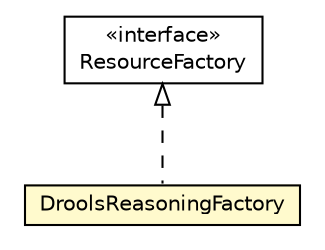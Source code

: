 #!/usr/local/bin/dot
#
# Class diagram 
# Generated by UMLGraph version R5_6-24-gf6e263 (http://www.umlgraph.org/)
#

digraph G {
	edge [fontname="Helvetica",fontsize=10,labelfontname="Helvetica",labelfontsize=10];
	node [fontname="Helvetica",fontsize=10,shape=plaintext];
	nodesep=0.25;
	ranksep=0.5;
	// org.universAAL.middleware.rdf.ResourceFactory
	c3751254 [label=<<table title="org.universAAL.middleware.rdf.ResourceFactory" border="0" cellborder="1" cellspacing="0" cellpadding="2" port="p" href="../middleware/rdf/ResourceFactory.html">
		<tr><td><table border="0" cellspacing="0" cellpadding="1">
<tr><td align="center" balign="center"> &#171;interface&#187; </td></tr>
<tr><td align="center" balign="center"> ResourceFactory </td></tr>
		</table></td></tr>
		</table>>, URL="../middleware/rdf/ResourceFactory.html", fontname="Helvetica", fontcolor="black", fontsize=10.0];
	// org.universAAL.ontology.DroolsReasoningFactory
	c3751756 [label=<<table title="org.universAAL.ontology.DroolsReasoningFactory" border="0" cellborder="1" cellspacing="0" cellpadding="2" port="p" bgcolor="lemonChiffon" href="./DroolsReasoningFactory.html">
		<tr><td><table border="0" cellspacing="0" cellpadding="1">
<tr><td align="center" balign="center"> DroolsReasoningFactory </td></tr>
		</table></td></tr>
		</table>>, URL="./DroolsReasoningFactory.html", fontname="Helvetica", fontcolor="black", fontsize=10.0];
	//org.universAAL.ontology.DroolsReasoningFactory implements org.universAAL.middleware.rdf.ResourceFactory
	c3751254:p -> c3751756:p [dir=back,arrowtail=empty,style=dashed];
}

